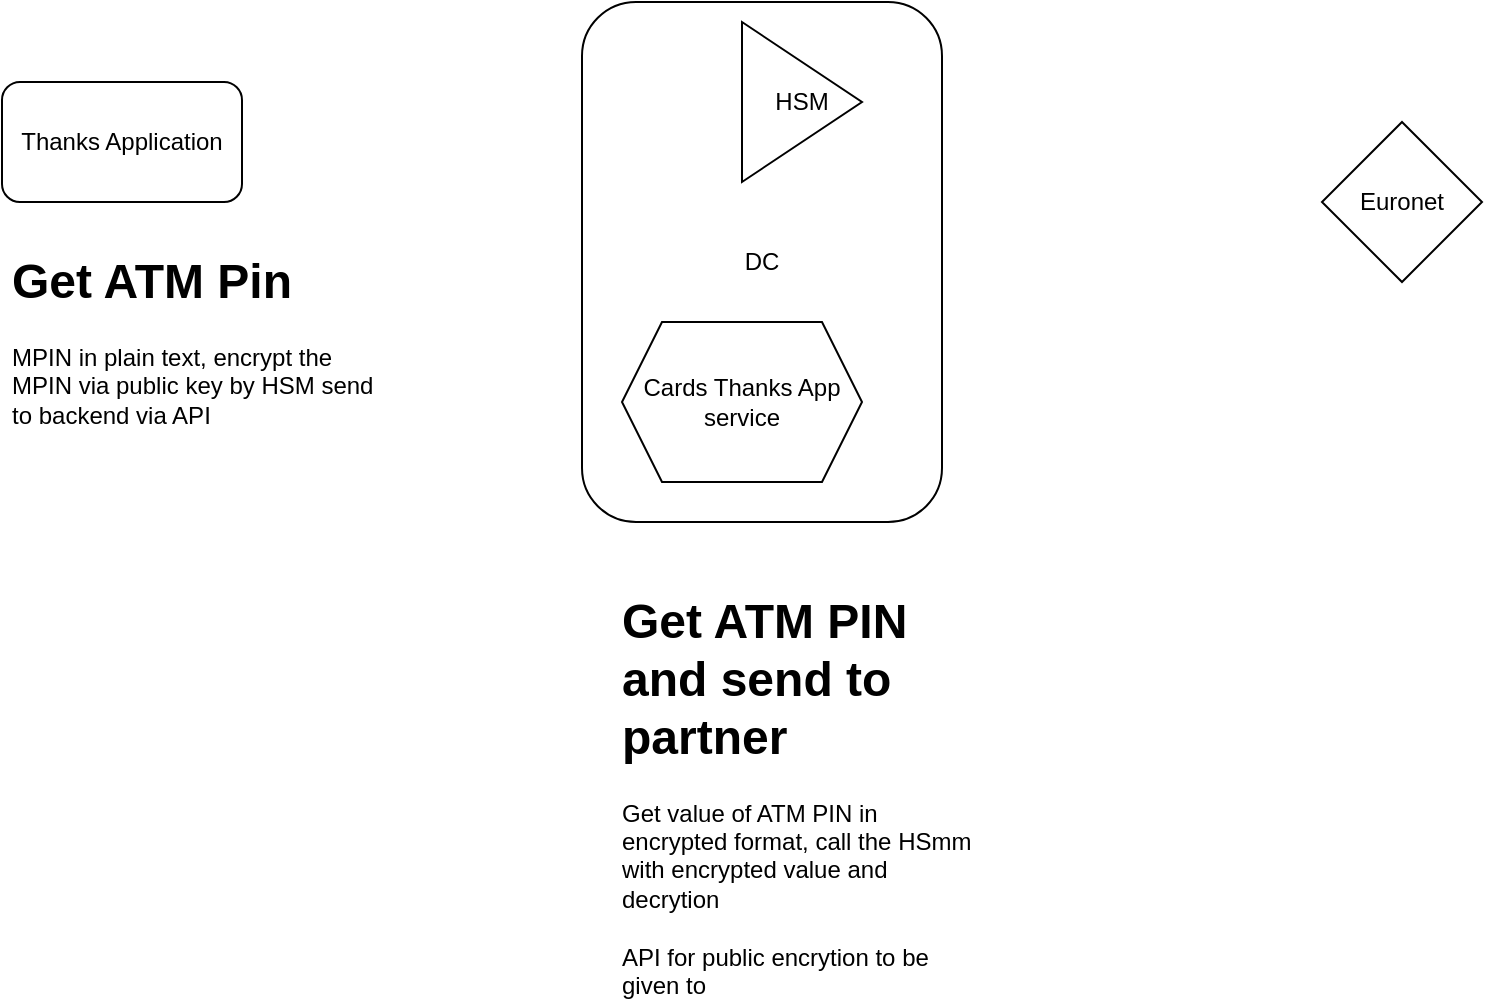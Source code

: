 <mxfile version="21.5.2" type="github">
  <diagram name="Page-1" id="uRS-4dnA5tTWZrqMPb3B">
    <mxGraphModel dx="1194" dy="642" grid="1" gridSize="10" guides="1" tooltips="1" connect="1" arrows="1" fold="1" page="1" pageScale="1" pageWidth="850" pageHeight="1100" math="0" shadow="0">
      <root>
        <mxCell id="0" />
        <mxCell id="1" parent="0" />
        <mxCell id="oRkRxlqvO-P2URN3C91w-1" value="DC" style="rounded=1;whiteSpace=wrap;html=1;" vertex="1" parent="1">
          <mxGeometry x="300" y="210" width="180" height="260" as="geometry" />
        </mxCell>
        <mxCell id="oRkRxlqvO-P2URN3C91w-3" value="HSM" style="triangle;whiteSpace=wrap;html=1;" vertex="1" parent="1">
          <mxGeometry x="380" y="220" width="60" height="80" as="geometry" />
        </mxCell>
        <mxCell id="oRkRxlqvO-P2URN3C91w-4" value="Thanks Application" style="rounded=1;whiteSpace=wrap;html=1;" vertex="1" parent="1">
          <mxGeometry x="10" y="250" width="120" height="60" as="geometry" />
        </mxCell>
        <mxCell id="oRkRxlqvO-P2URN3C91w-5" value="Euronet" style="rhombus;whiteSpace=wrap;html=1;" vertex="1" parent="1">
          <mxGeometry x="670" y="270" width="80" height="80" as="geometry" />
        </mxCell>
        <mxCell id="oRkRxlqvO-P2URN3C91w-6" value="&lt;h1&gt;Get ATM Pin&lt;/h1&gt;&lt;div&gt;MPIN in plain text, encrypt the MPIN via public key by HSM send to backend via API&lt;/div&gt;" style="text;html=1;strokeColor=none;fillColor=none;spacing=5;spacingTop=-20;whiteSpace=wrap;overflow=hidden;rounded=0;" vertex="1" parent="1">
          <mxGeometry x="10" y="330" width="190" height="120" as="geometry" />
        </mxCell>
        <mxCell id="oRkRxlqvO-P2URN3C91w-7" value="Cards Thanks App service" style="shape=hexagon;perimeter=hexagonPerimeter2;whiteSpace=wrap;html=1;fixedSize=1;" vertex="1" parent="1">
          <mxGeometry x="320" y="370" width="120" height="80" as="geometry" />
        </mxCell>
        <mxCell id="oRkRxlqvO-P2URN3C91w-8" value="&lt;h1&gt;Get ATM PIN and send to partner&lt;/h1&gt;&lt;div&gt;Get value of ATM PIN in encrypted format, call the HSmm with encrypted value and decrytion&lt;br&gt;&lt;br&gt;API for public encrytion to be given to&amp;nbsp;&lt;/div&gt;" style="text;html=1;strokeColor=none;fillColor=none;spacing=5;spacingTop=-20;whiteSpace=wrap;overflow=hidden;rounded=0;" vertex="1" parent="1">
          <mxGeometry x="315" y="500" width="190" height="210" as="geometry" />
        </mxCell>
      </root>
    </mxGraphModel>
  </diagram>
</mxfile>
